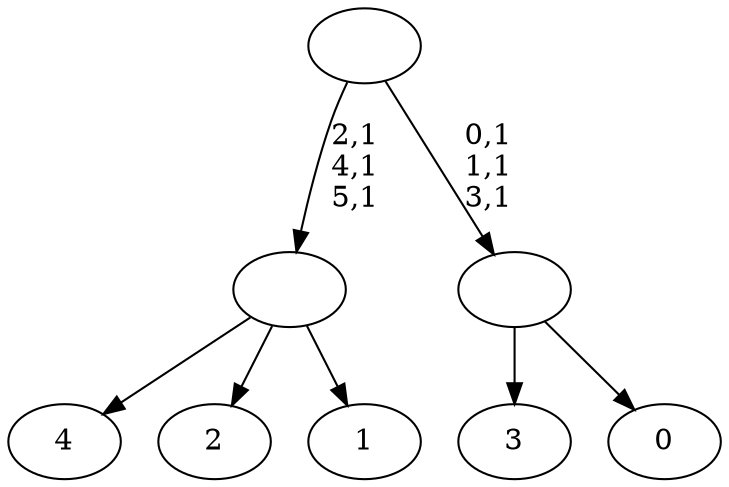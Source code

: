 digraph T {
	11 [label="4"]
	10 [label="3"]
	9 [label="2"]
	8 [label="1"]
	7 [label=""]
	4 [label="0"]
	3 [label=""]
	0 [label=""]
	7 -> 11 [label=""]
	7 -> 9 [label=""]
	7 -> 8 [label=""]
	3 -> 10 [label=""]
	3 -> 4 [label=""]
	0 -> 3 [label="0,1\n1,1\n3,1"]
	0 -> 7 [label="2,1\n4,1\n5,1"]
}
